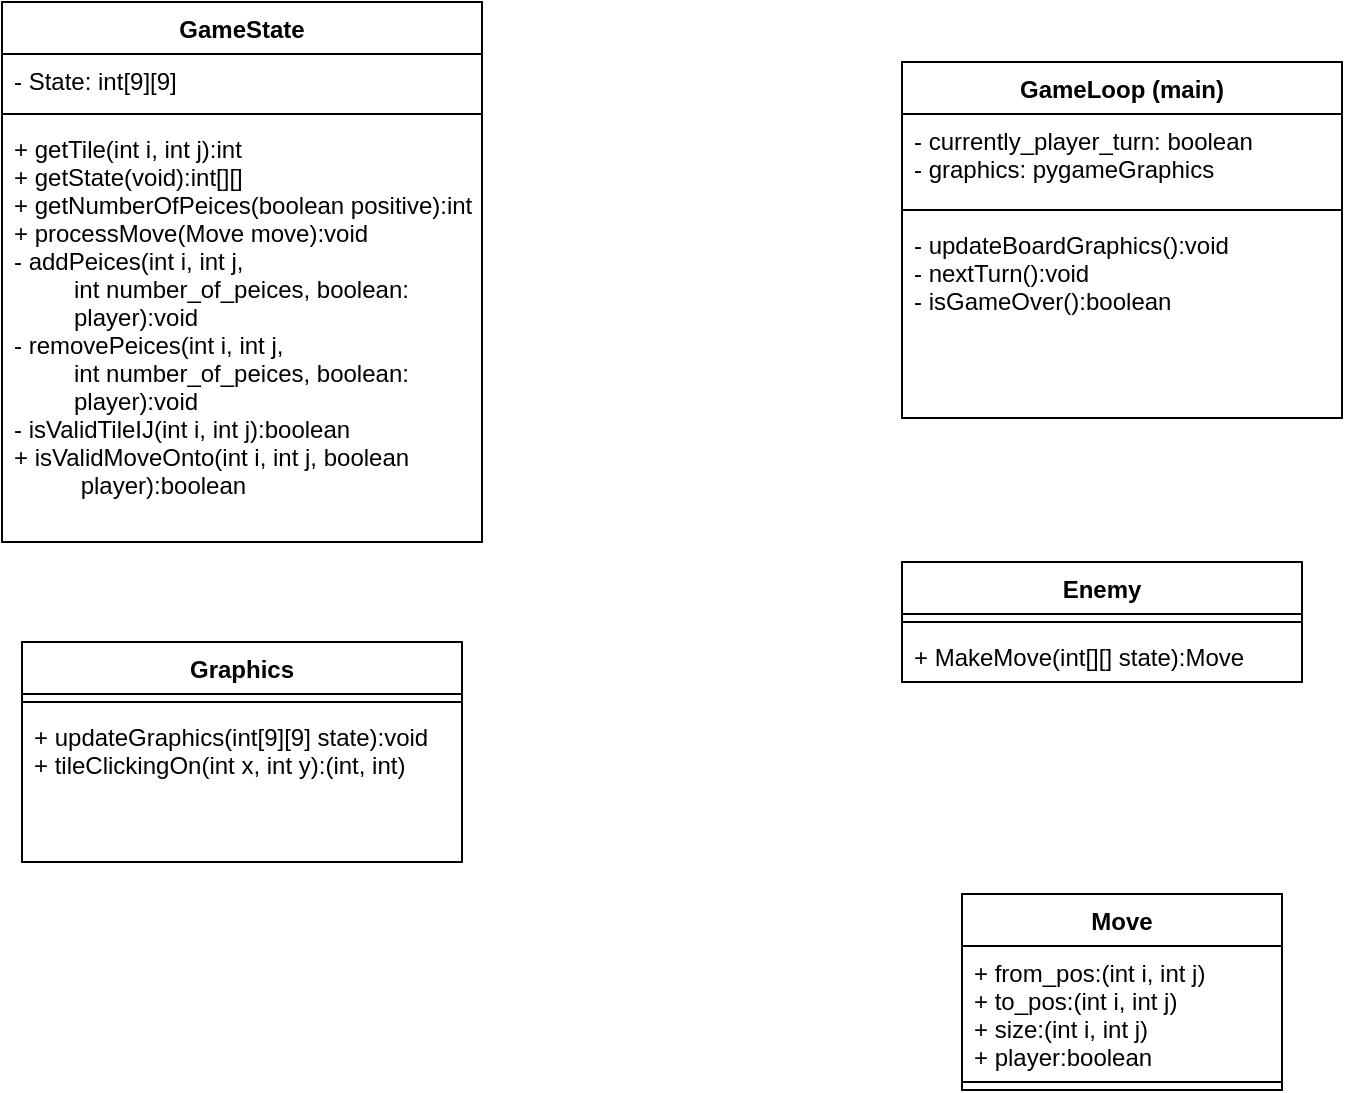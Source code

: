 <mxfile version="12.9.13" type="device"><diagram id="C5RBs43oDa-KdzZeNtuy" name="Page-1"><mxGraphModel dx="907" dy="682" grid="1" gridSize="10" guides="1" tooltips="1" connect="1" arrows="1" fold="1" page="1" pageScale="1" pageWidth="827" pageHeight="1169" math="0" shadow="0"><root><mxCell id="WIyWlLk6GJQsqaUBKTNV-0"/><mxCell id="WIyWlLk6GJQsqaUBKTNV-1" parent="WIyWlLk6GJQsqaUBKTNV-0"/><mxCell id="8PlN8V4UDxHBoLHk6PHU-10" value="GameState" style="swimlane;fontStyle=1;align=center;verticalAlign=top;childLayout=stackLayout;horizontal=1;startSize=26;horizontalStack=0;resizeParent=1;resizeParentMax=0;resizeLast=0;collapsible=1;marginBottom=0;" vertex="1" parent="WIyWlLk6GJQsqaUBKTNV-1"><mxGeometry x="100" y="90" width="240" height="270" as="geometry"/></mxCell><mxCell id="8PlN8V4UDxHBoLHk6PHU-11" value="- State: int[9][9]" style="text;strokeColor=none;fillColor=none;align=left;verticalAlign=top;spacingLeft=4;spacingRight=4;overflow=hidden;rotatable=0;points=[[0,0.5],[1,0.5]];portConstraint=eastwest;" vertex="1" parent="8PlN8V4UDxHBoLHk6PHU-10"><mxGeometry y="26" width="240" height="26" as="geometry"/></mxCell><mxCell id="8PlN8V4UDxHBoLHk6PHU-12" value="" style="line;strokeWidth=1;fillColor=none;align=left;verticalAlign=middle;spacingTop=-1;spacingLeft=3;spacingRight=3;rotatable=0;labelPosition=right;points=[];portConstraint=eastwest;" vertex="1" parent="8PlN8V4UDxHBoLHk6PHU-10"><mxGeometry y="52" width="240" height="8" as="geometry"/></mxCell><mxCell id="8PlN8V4UDxHBoLHk6PHU-13" value="+ getTile(int i, int j):int&#10;+ getState(void):int[][]&#10;+ getNumberOfPeices(boolean positive):int&#10;+ processMove(Move move):void&#10;- addPeices(int i, int j, &#10;         int number_of_peices, boolean: &#10;         player):void&#10;- removePeices(int i, int j,&#10;         int number_of_peices, boolean:&#10;         player):void&#10;- isValidTileIJ(int i, int j):boolean&#10;+ isValidMoveOnto(int i, int j, boolean&#10;          player):boolean" style="text;strokeColor=none;fillColor=none;align=left;verticalAlign=top;spacingLeft=4;spacingRight=4;overflow=hidden;rotatable=0;points=[[0,0.5],[1,0.5]];portConstraint=eastwest;" vertex="1" parent="8PlN8V4UDxHBoLHk6PHU-10"><mxGeometry y="60" width="240" height="210" as="geometry"/></mxCell><mxCell id="8PlN8V4UDxHBoLHk6PHU-26" value="Move" style="swimlane;fontStyle=1;align=center;verticalAlign=top;childLayout=stackLayout;horizontal=1;startSize=26;horizontalStack=0;resizeParent=1;resizeParentMax=0;resizeLast=0;collapsible=1;marginBottom=0;" vertex="1" parent="WIyWlLk6GJQsqaUBKTNV-1"><mxGeometry x="580" y="536" width="160" height="98" as="geometry"/></mxCell><mxCell id="8PlN8V4UDxHBoLHk6PHU-27" value="+ from_pos:(int i, int j)&#10;+ to_pos:(int i, int j)&#10;+ size:(int i, int j)&#10;+ player:boolean" style="text;strokeColor=none;fillColor=none;align=left;verticalAlign=top;spacingLeft=4;spacingRight=4;overflow=hidden;rotatable=0;points=[[0,0.5],[1,0.5]];portConstraint=eastwest;" vertex="1" parent="8PlN8V4UDxHBoLHk6PHU-26"><mxGeometry y="26" width="160" height="64" as="geometry"/></mxCell><mxCell id="8PlN8V4UDxHBoLHk6PHU-28" value="" style="line;strokeWidth=1;fillColor=none;align=left;verticalAlign=middle;spacingTop=-1;spacingLeft=3;spacingRight=3;rotatable=0;labelPosition=right;points=[];portConstraint=eastwest;" vertex="1" parent="8PlN8V4UDxHBoLHk6PHU-26"><mxGeometry y="90" width="160" height="8" as="geometry"/></mxCell><mxCell id="8PlN8V4UDxHBoLHk6PHU-22" value="Enemy" style="swimlane;fontStyle=1;align=center;verticalAlign=top;childLayout=stackLayout;horizontal=1;startSize=26;horizontalStack=0;resizeParent=1;resizeParentMax=0;resizeLast=0;collapsible=1;marginBottom=0;" vertex="1" parent="WIyWlLk6GJQsqaUBKTNV-1"><mxGeometry x="550" y="370" width="200" height="60" as="geometry"/></mxCell><mxCell id="8PlN8V4UDxHBoLHk6PHU-24" value="" style="line;strokeWidth=1;fillColor=none;align=left;verticalAlign=middle;spacingTop=-1;spacingLeft=3;spacingRight=3;rotatable=0;labelPosition=right;points=[];portConstraint=eastwest;" vertex="1" parent="8PlN8V4UDxHBoLHk6PHU-22"><mxGeometry y="26" width="200" height="8" as="geometry"/></mxCell><mxCell id="8PlN8V4UDxHBoLHk6PHU-25" value="+ MakeMove(int[][] state):Move" style="text;strokeColor=none;fillColor=none;align=left;verticalAlign=top;spacingLeft=4;spacingRight=4;overflow=hidden;rotatable=0;points=[[0,0.5],[1,0.5]];portConstraint=eastwest;" vertex="1" parent="8PlN8V4UDxHBoLHk6PHU-22"><mxGeometry y="34" width="200" height="26" as="geometry"/></mxCell><mxCell id="8PlN8V4UDxHBoLHk6PHU-14" value="GameLoop (main)&#10;" style="swimlane;fontStyle=1;align=center;verticalAlign=top;childLayout=stackLayout;horizontal=1;startSize=26;horizontalStack=0;resizeParent=1;resizeParentMax=0;resizeLast=0;collapsible=1;marginBottom=0;" vertex="1" parent="WIyWlLk6GJQsqaUBKTNV-1"><mxGeometry x="550" y="120" width="220" height="178" as="geometry"/></mxCell><mxCell id="8PlN8V4UDxHBoLHk6PHU-15" value="- currently_player_turn: boolean&#10;- graphics: pygameGraphics" style="text;strokeColor=none;fillColor=none;align=left;verticalAlign=top;spacingLeft=4;spacingRight=4;overflow=hidden;rotatable=0;points=[[0,0.5],[1,0.5]];portConstraint=eastwest;" vertex="1" parent="8PlN8V4UDxHBoLHk6PHU-14"><mxGeometry y="26" width="220" height="44" as="geometry"/></mxCell><mxCell id="8PlN8V4UDxHBoLHk6PHU-16" value="" style="line;strokeWidth=1;fillColor=none;align=left;verticalAlign=middle;spacingTop=-1;spacingLeft=3;spacingRight=3;rotatable=0;labelPosition=right;points=[];portConstraint=eastwest;" vertex="1" parent="8PlN8V4UDxHBoLHk6PHU-14"><mxGeometry y="70" width="220" height="8" as="geometry"/></mxCell><mxCell id="8PlN8V4UDxHBoLHk6PHU-17" value="- updateBoardGraphics():void&#10;- nextTurn():void&#10;- isGameOver():boolean" style="text;strokeColor=none;fillColor=none;align=left;verticalAlign=top;spacingLeft=4;spacingRight=4;overflow=hidden;rotatable=0;points=[[0,0.5],[1,0.5]];portConstraint=eastwest;" vertex="1" parent="8PlN8V4UDxHBoLHk6PHU-14"><mxGeometry y="78" width="220" height="100" as="geometry"/></mxCell><mxCell id="8PlN8V4UDxHBoLHk6PHU-18" value="Graphics" style="swimlane;fontStyle=1;align=center;verticalAlign=top;childLayout=stackLayout;horizontal=1;startSize=26;horizontalStack=0;resizeParent=1;resizeParentMax=0;resizeLast=0;collapsible=1;marginBottom=0;" vertex="1" parent="WIyWlLk6GJQsqaUBKTNV-1"><mxGeometry x="110" y="410" width="220" height="110" as="geometry"/></mxCell><mxCell id="8PlN8V4UDxHBoLHk6PHU-20" value="" style="line;strokeWidth=1;fillColor=none;align=left;verticalAlign=middle;spacingTop=-1;spacingLeft=3;spacingRight=3;rotatable=0;labelPosition=right;points=[];portConstraint=eastwest;" vertex="1" parent="8PlN8V4UDxHBoLHk6PHU-18"><mxGeometry y="26" width="220" height="8" as="geometry"/></mxCell><mxCell id="8PlN8V4UDxHBoLHk6PHU-21" value="+ updateGraphics(int[9][9] state):void&#10;+ tileClickingOn(int x, int y):(int, int)" style="text;strokeColor=none;fillColor=none;align=left;verticalAlign=top;spacingLeft=4;spacingRight=4;overflow=hidden;rotatable=0;points=[[0,0.5],[1,0.5]];portConstraint=eastwest;" vertex="1" parent="8PlN8V4UDxHBoLHk6PHU-18"><mxGeometry y="34" width="220" height="76" as="geometry"/></mxCell></root></mxGraphModel></diagram></mxfile>